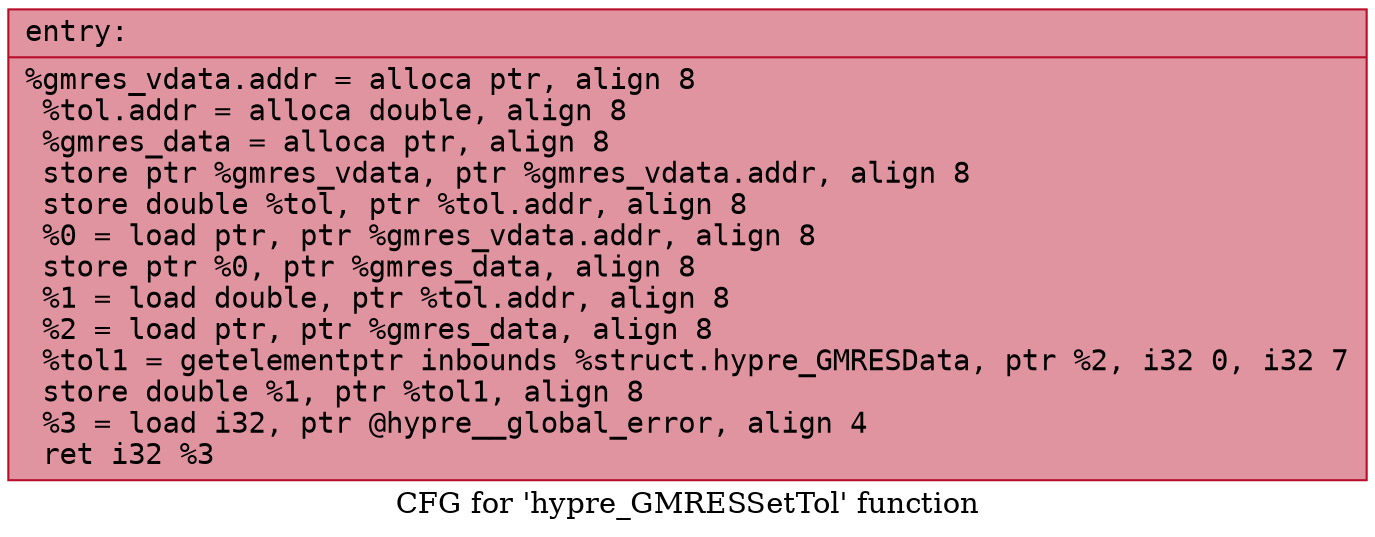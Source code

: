 digraph "CFG for 'hypre_GMRESSetTol' function" {
	label="CFG for 'hypre_GMRESSetTol' function";

	Node0x56458ac143e0 [shape=record,color="#b70d28ff", style=filled, fillcolor="#b70d2870" fontname="Courier",label="{entry:\l|  %gmres_vdata.addr = alloca ptr, align 8\l  %tol.addr = alloca double, align 8\l  %gmres_data = alloca ptr, align 8\l  store ptr %gmres_vdata, ptr %gmres_vdata.addr, align 8\l  store double %tol, ptr %tol.addr, align 8\l  %0 = load ptr, ptr %gmres_vdata.addr, align 8\l  store ptr %0, ptr %gmres_data, align 8\l  %1 = load double, ptr %tol.addr, align 8\l  %2 = load ptr, ptr %gmres_data, align 8\l  %tol1 = getelementptr inbounds %struct.hypre_GMRESData, ptr %2, i32 0, i32 7\l  store double %1, ptr %tol1, align 8\l  %3 = load i32, ptr @hypre__global_error, align 4\l  ret i32 %3\l}"];
}
